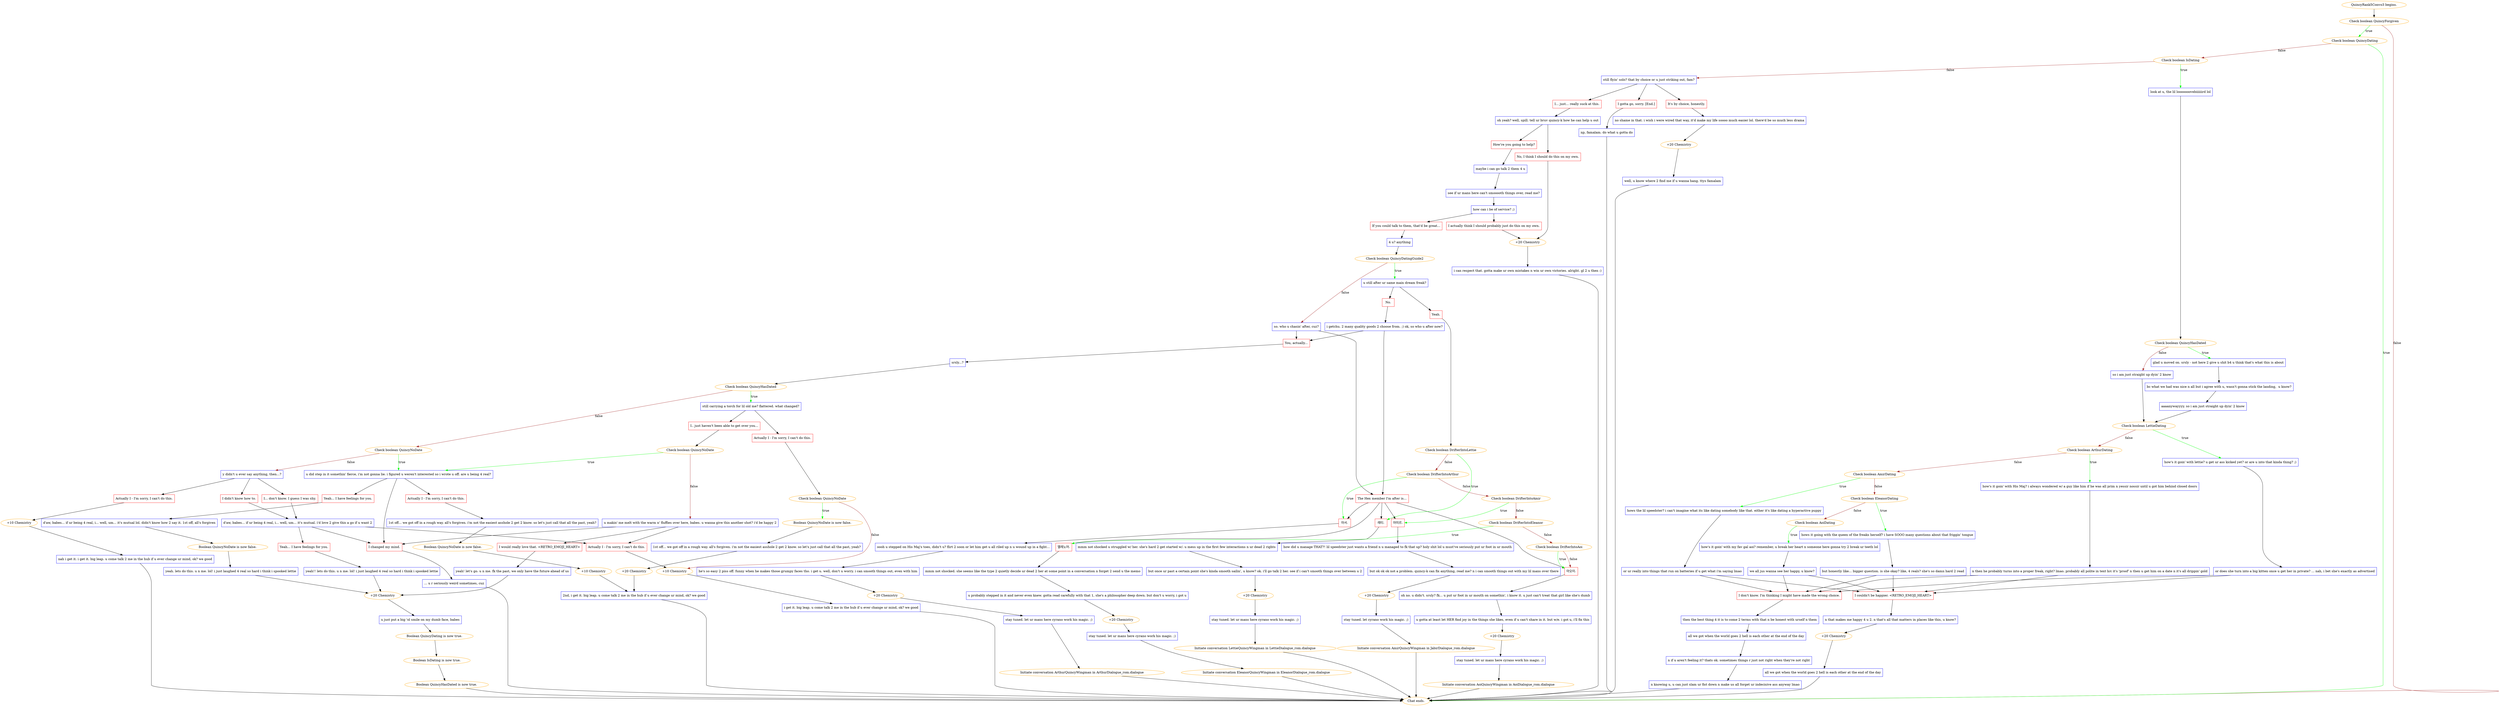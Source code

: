 digraph {
	"QuincyRank5Convo3 begins." [color=orange];
		"QuincyRank5Convo3 begins." -> j1777838566;
	j1777838566 [label="Check boolean QuincyForgiven",color=orange];
		j1777838566 -> j1114424847 [label=true,color=green];
		j1777838566 -> "Chat ends." [label=false,color=brown];
	j1114424847 [label="Check boolean QuincyDating",color=orange];
		j1114424847 -> "Chat ends." [label=true,color=green];
		j1114424847 -> j3036389292 [label=false,color=brown];
	"Chat ends." [color=orange];
	j3036389292 [label="Check boolean IsDating",color=orange];
		j3036389292 -> j750952817 [label=true,color=green];
		j3036389292 -> j1733827691 [label=false,color=brown];
	j750952817 [label="look at u, the lil looooooovebiiiiiird lol",shape=box,color=blue];
		j750952817 -> j4210153798;
	j1733827691 [label="still flyin' solo? that by choice or u just striking out, fam?",shape=box,color=blue];
		j1733827691 -> j1774899247;
		j1733827691 -> j1233834032;
		j1733827691 -> j2140448538;
	j4210153798 [label="Check boolean QuincyHasDated",color=orange];
		j4210153798 -> j684734550 [label=true,color=green];
		j4210153798 -> j758427123 [label=false,color=brown];
	j1774899247 [label="It's by choice, honestly.",shape=box,color=red];
		j1774899247 -> j3770606119;
	j1233834032 [label="I... just... really suck at this.",shape=box,color=red];
		j1233834032 -> j1298987146;
	j2140448538 [label="I gotta go, sorry. [End.]",shape=box,color=red];
		j2140448538 -> j2101093723;
	j684734550 [label="glad u moved on. srsly - not here 2 give u shit b4 u think that's what this is about",shape=box,color=blue];
		j684734550 -> j2257417862;
	j758427123 [label="so i am just straight up dyin' 2 know",shape=box,color=blue];
		j758427123 -> j4051092621;
	j3770606119 [label="no shame in that. i wish i were wired that way, it'd make my life soooo much easier lol. there'd be so much less drama",shape=box,color=blue];
		j3770606119 -> j4007478493;
	j1298987146 [label="oh yeah? well, spill. tell ur bruv quincy-k how he can help u out",shape=box,color=blue];
		j1298987146 -> j1991828850;
		j1298987146 -> j44444709;
	j2101093723 [label="np, famalam. do what u gotta do",shape=box,color=blue];
		j2101093723 -> "Chat ends.";
	j2257417862 [label="bc what we had was nice n all but i agree with u, wasn't gonna stick the landing,  u know?",shape=box,color=blue];
		j2257417862 -> j2290093114;
	j4051092621 [label="Check boolean LettieDating",color=orange];
		j4051092621 -> j1751030371 [label=true,color=green];
		j4051092621 -> j2403809706 [label=false,color=brown];
	j4007478493 [label="+20 Chemistry",color=orange];
		j4007478493 -> j2580313524;
	j1991828850 [label="How're you going to help?",shape=box,color=red];
		j1991828850 -> j4117128700;
	j44444709 [label="No, I think I should do this on my own.",shape=box,color=red];
		j44444709 -> j542744378;
	j2290093114 [label="aaaanywayyyy. so i am just straight up dyin' 2 know",shape=box,color=blue];
		j2290093114 -> j4051092621;
	j1751030371 [label="how's it goin' with lettie? u get ur ass kicked yet? or are u into that kinda thing? ;)",shape=box,color=blue];
		j1751030371 -> j1513556772;
	j2403809706 [label="Check boolean ArthurDating",color=orange];
		j2403809706 -> j3876065086 [label=true,color=green];
		j2403809706 -> j4145620795 [label=false,color=brown];
	j2580313524 [label="well, u know where 2 find me if u wanna hang. ttys famalam",shape=box,color=blue];
		j2580313524 -> "Chat ends.";
	j4117128700 [label="maybe i can go talk 2 them 4 u",shape=box,color=blue];
		j4117128700 -> j3471022238;
	j542744378 [label="+20 Chemistry",color=orange];
		j542744378 -> j1850596914;
	j1513556772 [label="or does she turn into a big kitten once u get her in private? ... nah, i bet she's exactly as advertised",shape=box,color=blue];
		j1513556772 -> j1710074962;
		j1513556772 -> j146751884;
	j3876065086 [label="how's it goin' with His Maj? i always wondered w/ a guy like him if he was all prim n yessir nossir until u got him behind closed doors",shape=box,color=blue];
		j3876065086 -> j809491710;
	j4145620795 [label="Check boolean AmirDating",color=orange];
		j4145620795 -> j970549032 [label=true,color=green];
		j4145620795 -> j1136085438 [label=false,color=brown];
	j3471022238 [label="see if ur mans here can't smooooth things over, read me?",shape=box,color=blue];
		j3471022238 -> j3614989735;
	j1850596914 [label="i can respect that. gotta make ur own mistakes n win ur own victories. alright. gl 2 u then :)",shape=box,color=blue];
		j1850596914 -> "Chat ends.";
	j1710074962 [label="I couldn't be happier. <RETRO_EMOJI_HEART>",shape=box,color=red];
		j1710074962 -> j1909511842;
	j146751884 [label="I don't know. I'm thinking I might have made the wrong choice.",shape=box,color=red];
		j146751884 -> j3354128640;
	j809491710 [label="n then he probably turns into a proper freak, right? lmao. probably all polite in text b/c it's 'proof' n then u get him on a date n it's all drippin' gold",shape=box,color=blue];
		j809491710 -> j1710074962;
		j809491710 -> j146751884;
	j970549032 [label="hows the lil speedster? i can't imagine what its like dating somebody like that. either it's like dating a hyperactive puppy",shape=box,color=blue];
		j970549032 -> j3448929;
	j1136085438 [label="Check boolean EleanorDating",color=orange];
		j1136085438 -> j4214086057 [label=true,color=green];
		j1136085438 -> j4014131363 [label=false,color=brown];
	j3614989735 [label="how can i be of service? ;)",shape=box,color=blue];
		j3614989735 -> j4206026038;
		j3614989735 -> j1523588040;
	j1909511842 [label="n that makes me happy 4 u 2. n that's all that matters in places like this, u know?",shape=box,color=blue];
		j1909511842 -> j1157238221;
	j3354128640 [label="then the best thing 4 it is to come 2 terms with that n be honest with urself n them",shape=box,color=blue];
		j3354128640 -> j905210890;
	j3448929 [label="or ur really into things that run on batteries if u get what i'm saying lmao",shape=box,color=blue];
		j3448929 -> j1710074962;
		j3448929 -> j146751884;
	j4214086057 [label="hows it going with the queen of the freaks herself? i have SOOO many questions about that friggin' tongue",shape=box,color=blue];
		j4214086057 -> j130703631;
	j4014131363 [label="Check boolean AoiDating",color=orange];
		j4014131363 -> j3788626376 [label=true,color=green];
	j4206026038 [label="If you could talk to them, that'd be great...",shape=box,color=red];
		j4206026038 -> j2378453784;
	j1523588040 [label="I actually think I should probably just do this on my own.",shape=box,color=red];
		j1523588040 -> j542744378;
	j1157238221 [label="+20 Chemistry",color=orange];
		j1157238221 -> j1507246002;
	j905210890 [label="all we got when the world goes 2 hell is each other at the end of the day",shape=box,color=blue];
		j905210890 -> j1265297614;
	j130703631 [label="but honestly like... bigger question. is she okay? like, 4 reals? she's so damn hard 2 read",shape=box,color=blue];
		j130703631 -> j1710074962;
		j130703631 -> j146751884;
	j3788626376 [label="how's it goin' with my fav gal aoi? remember, u break her heart n someone here gonna try 2 break ur teeth lol",shape=box,color=blue];
		j3788626376 -> j2509514069;
	j2378453784 [label="4 u? anything",shape=box,color=blue];
		j2378453784 -> j3498068486;
	j1507246002 [label="all we got when the world goes 2 hell is each other at the end of the day",shape=box,color=blue];
		j1507246002 -> "Chat ends.";
	j1265297614 [label="n if u aren't feeling it? thats ok. sometimes things r just not right when they're not right",shape=box,color=blue];
		j1265297614 -> j2383482060;
	j2509514069 [label="we all jus wanna see her happy, u know?",shape=box,color=blue];
		j2509514069 -> j1710074962;
		j2509514069 -> j146751884;
	j3498068486 [label="Check boolean QuincyDatingGuide2",color=orange];
		j3498068486 -> j2332894104 [label=true,color=green];
		j3498068486 -> j1385778307 [label=false,color=brown];
	j2383482060 [label="n knowing u, u can just slam ur fist down n make us all forget ur indecisive ass anyway lmao",shape=box,color=blue];
		j2383482060 -> "Chat ends.";
	j2332894104 [label="u still after ur same main dream freak?",shape=box,color=blue];
		j2332894104 -> j4191186265;
		j2332894104 -> j2939622979;
	j1385778307 [label="so. who u chasin' after, cuz?",shape=box,color=blue];
		j1385778307 -> j3361059133;
		j1385778307 -> j1234364659;
	j4191186265 [label="No.",shape=box,color=red];
		j4191186265 -> j1931222674;
	j2939622979 [label="Yeah.",shape=box,color=red];
		j2939622979 -> j2151359220;
	j3361059133 [label="The Hex member I'm after is...",shape=box,color=red];
		j3361059133 -> j2484844557;
		j3361059133 -> j3540865784;
		j3361059133 -> j4197481503;
		j3361059133 -> j566235469;
		j3361059133 -> j2708634683;
	j1234364659 [label="You, actually...",shape=box,color=red];
		j1234364659 -> j311309267;
	j1931222674 [label="i getchu. 2 many quality goods 2 choose from. ;) ok, so who u after now?",shape=box,color=blue];
		j1931222674 -> j3361059133;
		j1931222674 -> j1234364659;
	j2151359220 [label="Check boolean DrifterIntoLettie",color=orange];
		j2151359220 -> j2484844557 [label=true,color=green];
		j2151359220 -> j4136109529 [label=false,color=brown];
	j2484844557 [label="레티.",shape=box,color=red];
		j2484844557 -> j3041352402;
	j3540865784 [label="아서.",shape=box,color=red];
		j3540865784 -> j2548191580;
	j4197481503 [label="아미르.",shape=box,color=red];
		j4197481503 -> j2610997598;
	j566235469 [label="엘레노어.",shape=box,color=red];
		j566235469 -> j1203718738;
	j2708634683 [label="아오이.",shape=box,color=red];
		j2708634683 -> j1373282872;
	j311309267 [label="srsly...?",shape=box,color=blue];
		j311309267 -> j2390964830;
	j4136109529 [label="Check boolean DrifterIntoArthur",color=orange];
		j4136109529 -> j3540865784 [label=true,color=green];
		j4136109529 -> j1182576796 [label=false,color=brown];
	j3041352402 [label="mmm not shocked u struggled w/ her. she's hard 2 get started w/. u mess up in the first few interactions n ur dead 2 rights",shape=box,color=blue];
		j3041352402 -> j538595242;
	j2548191580 [label="oooh u stepped on His Maj's toes, didn't u? flirt 2 soon or let him get u all riled up n u wound up in a fight...",shape=box,color=blue];
		j2548191580 -> j993129283;
	j2610997598 [label="how did u manage THAT?! lil speedster just wants a friend n u managed to fk that up? holy shit lol u must've seriously put ur foot in ur mouth",shape=box,color=blue];
		j2610997598 -> j89586324;
	j1203718738 [label="mmm not shocked. she seems like the type 2 quietly decide ur dead 2 her at some point in a conversation n forget 2 send u the memo",shape=box,color=blue];
		j1203718738 -> j2540003201;
	j1373282872 [label="oh no. u didn't. srsly? fk... u put ur foot in ur mouth on somethin', i know it. u just can't treat that girl like she's dumb",shape=box,color=blue];
		j1373282872 -> j4088714478;
	j2390964830 [label="Check boolean QuincyHasDated",color=orange];
		j2390964830 -> j3940114367 [label=true,color=green];
		j2390964830 -> j1969481395 [label=false,color=brown];
	j1182576796 [label="Check boolean DrifterIntoAmir",color=orange];
		j1182576796 -> j4197481503 [label=true,color=green];
		j1182576796 -> j2885855778 [label=false,color=brown];
	j538595242 [label="but once ur past a certain point she's kinda smooth sailin', u know? ok. i'll go talk 2 her. see if i can't smooth things over between u 2",shape=box,color=blue];
		j538595242 -> j2846281467;
	j993129283 [label="he's so easy 2 piss off. funny when he makes those grumpy faces tho. i get u. well, don't u worry. i can smooth things out, even with him",shape=box,color=blue];
		j993129283 -> j2086998138;
	j89586324 [label="but ok ok ok not a problem. quincy-k can fix anything, read me? n i can smooth things out with my lil mans over there",shape=box,color=blue];
		j89586324 -> j3871370230;
	j2540003201 [label="u probably stepped in it and never even knew. gotta read carefully with that 1, she's a philosopher deep down. but don't u worry, i got u",shape=box,color=blue];
		j2540003201 -> j3538855873;
	j4088714478 [label="u gotta at least let HER find joy in the things she likes, even if u can't share in it. but w/e. i got u, i'll fix this",shape=box,color=blue];
		j4088714478 -> j3156620662;
	j3940114367 [label="still carrying a torch for lil old me? flattered. what changed?",shape=box,color=blue];
		j3940114367 -> j4046852468;
		j3940114367 -> j674013752;
	j1969481395 [label="Check boolean QuincyNoDate",color=orange];
		j1969481395 -> j3790624736 [label=true,color=green];
		j1969481395 -> j251759942 [label=false,color=brown];
	j2885855778 [label="Check boolean DrifterIntoEleanor",color=orange];
		j2885855778 -> j566235469 [label=true,color=green];
		j2885855778 -> j3198657663 [label=false,color=brown];
	j2846281467 [label="+20 Chemistry",color=orange];
		j2846281467 -> j855707932;
	j2086998138 [label="+20 Chemistry",color=orange];
		j2086998138 -> j3740828310;
	j3871370230 [label="+20 Chemistry",color=orange];
		j3871370230 -> j111937339;
	j3538855873 [label="+20 Chemistry",color=orange];
		j3538855873 -> j90613565;
	j3156620662 [label="+20 Chemistry",color=orange];
		j3156620662 -> j1212642668;
	j4046852468 [label="I.. just haven't been able to get over you...",shape=box,color=red];
		j4046852468 -> j1466706628;
	j674013752 [label="Actually I - I'm sorry, I can't do this.",shape=box,color=red];
		j674013752 -> j2840203252;
	j3790624736 [label="u did step in it somethin' fierce, i'm not gonna lie. i figured u weren't interested so i wrote u off. are u being 4 real?",shape=box,color=blue];
		j3790624736 -> j2114929061;
		j3790624736 -> j2895343053;
		j3790624736 -> j2247197995;
	j251759942 [label="y didn't u ever say anything, then...?",shape=box,color=blue];
		j251759942 -> j961247329;
		j251759942 -> j2195412232;
		j251759942 -> j614306665;
	j3198657663 [label="Check boolean DrifterIntoAoi",color=orange];
		j3198657663 -> j2708634683 [label=true,color=green];
		j3198657663 -> j2708634683 [label=false,color=brown];
	j855707932 [label="stay tuned. let ur mans here cyrano work his magic. ;)",shape=box,color=blue];
		j855707932 -> "Initiate conversation LettieQuincyWingman in LettieDialogue_rom.dialogue";
	j3740828310 [label="stay tuned. let ur mans here cyrano work his magic. ;)",shape=box,color=blue];
		j3740828310 -> "Initiate conversation ArthurQuincyWingman in ArthurDialogue_rom.dialogue";
	j111937339 [label="stay tuned. let cyrano work his magic. ;)",shape=box,color=blue];
		j111937339 -> "Initiate conversation AmirQuincyWingman in JabirDialogue_rom.dialogue";
	j90613565 [label="stay tuned. let ur mans here cyrano work his magic. ;)",shape=box,color=blue];
		j90613565 -> "Initiate conversation EleanorQuincyWingman in EleanorDialogue_rom.dialogue";
	j1212642668 [label="stay tuned. let ur mans here cyrano work his magic. ;)",shape=box,color=blue];
		j1212642668 -> "Initiate conversation AoiQuincyWingman in AoiDialogue_rom.dialogue";
	j1466706628 [label="Check boolean QuincyNoDate",color=orange];
		j1466706628 -> j3790624736 [label=true,color=green];
		j1466706628 -> j1856338757 [label=false,color=brown];
	j2840203252 [label="Check boolean QuincyNoDate",color=orange];
		j2840203252 -> j476263467 [label=true,color=green];
		j2840203252 -> j2192053137 [label=false,color=brown];
	j2114929061 [label="Yeah... I have feelings for you.",shape=box,color=red];
		j2114929061 -> j3360876173;
	j2895343053 [label="Actually I - I'm sorry, I can't do this.",shape=box,color=red];
		j2895343053 -> j2687750963;
	j2247197995 [label="I changed my mind.",shape=box,color=red];
		j2247197995 -> j2992544242;
	j961247329 [label="I... don't know. I guess I was shy.",shape=box,color=red];
		j961247329 -> j2676573714;
	j2195412232 [label="I didn't know how to.",shape=box,color=red];
		j2195412232 -> j2676573714;
	j614306665 [label="Actually I - I'm sorry, I can't do this.",shape=box,color=red];
		j614306665 -> j2194471140;
	"Initiate conversation LettieQuincyWingman in LettieDialogue_rom.dialogue" [label="Initiate conversation LettieQuincyWingman in LettieDialogue_rom.dialogue",color=orange];
		"Initiate conversation LettieQuincyWingman in LettieDialogue_rom.dialogue" -> "Chat ends.";
	"Initiate conversation ArthurQuincyWingman in ArthurDialogue_rom.dialogue" [label="Initiate conversation ArthurQuincyWingman in ArthurDialogue_rom.dialogue",color=orange];
		"Initiate conversation ArthurQuincyWingman in ArthurDialogue_rom.dialogue" -> "Chat ends.";
	"Initiate conversation AmirQuincyWingman in JabirDialogue_rom.dialogue" [label="Initiate conversation AmirQuincyWingman in JabirDialogue_rom.dialogue",color=orange];
		"Initiate conversation AmirQuincyWingman in JabirDialogue_rom.dialogue" -> "Chat ends.";
	"Initiate conversation EleanorQuincyWingman in EleanorDialogue_rom.dialogue" [label="Initiate conversation EleanorQuincyWingman in EleanorDialogue_rom.dialogue",color=orange];
		"Initiate conversation EleanorQuincyWingman in EleanorDialogue_rom.dialogue" -> "Chat ends.";
	"Initiate conversation AoiQuincyWingman in AoiDialogue_rom.dialogue" [label="Initiate conversation AoiQuincyWingman in AoiDialogue_rom.dialogue",color=orange];
		"Initiate conversation AoiQuincyWingman in AoiDialogue_rom.dialogue" -> "Chat ends.";
	j1856338757 [label="u makin' me melt with the warm n' fluffies over here, babes. u wanna give this another shot? i'd be happy 2",shape=box,color=blue];
		j1856338757 -> j2428576245;
		j1856338757 -> j592694094;
		j1856338757 -> j2247197995;
	j476263467 [label="Boolean QuincyNoDate is now false.",color=orange];
		j476263467 -> j4029875745;
	j2192053137 [label="+10 Chemistry",color=orange];
		j2192053137 -> j3247893665;
	j3360876173 [label="d'aw, babes... if ur being 4 real, i... well, um... it's mutual lol. didn't know how 2 say it. 1st off, all's forgiven",shape=box,color=blue];
		j3360876173 -> j2140245571;
	j2687750963 [label="1st off... we got off in a rough way. all's forgiven. i'm not the easiest asshole 2 get 2 know. so let's just call that all the past, yeah?",shape=box,color=blue];
		j2687750963 -> j3650794583;
	j2992544242 [label="... u r seriously weird sometimes, cuz",shape=box,color=blue];
		j2992544242 -> "Chat ends.";
	j2676573714 [label="d'aw, babes... if ur being 4 real, i... well, um... it's mutual. i'd love 2 give this a go if u want 2",shape=box,color=blue];
		j2676573714 -> j1379619207;
		j2676573714 -> j592694094;
		j2676573714 -> j2247197995;
	j2194471140 [label="+10 Chemistry",color=orange];
		j2194471140 -> j1481916500;
	j2428576245 [label="I would really love that. <RETRO_EMOJI_HEART>",shape=box,color=red];
		j2428576245 -> j675971043;
	j592694094 [label="Actually I - I'm sorry, I can't do this.",shape=box,color=red];
		j592694094 -> j2192053137;
	j4029875745 [label="1st off... we got off in a rough way. all's forgiven. i'm not the easiest asshole 2 get 2 know. so let's just call that all the past, yeah?",shape=box,color=blue];
		j4029875745 -> j1327162448;
	j3247893665 [label="i get it. big leap. u come talk 2 me in the hub if u ever change ur mind, ok? we good",shape=box,color=blue];
		j3247893665 -> "Chat ends.";
	j2140245571 [label="Boolean QuincyNoDate is now false.",color=orange];
		j2140245571 -> j2843261451;
	j3650794583 [label="Boolean QuincyNoDate is now false.",color=orange];
		j3650794583 -> j1744674304;
	j1379619207 [label="Yeah... I have feelings for you.",shape=box,color=red];
		j1379619207 -> j352169740;
	j1481916500 [label="nah i get it. i get it. big leap. u come talk 2 me in the hub if u ever change ur mind, ok? we good",shape=box,color=blue];
		j1481916500 -> "Chat ends.";
	j675971043 [label="yeah! let's go. u n me. fk the past, we only have the future ahead of us",shape=box,color=blue];
		j675971043 -> j3272073242;
	j1327162448 [label="+20 Chemistry",color=orange];
		j1327162448 -> j2866300234;
	j2843261451 [label="yeah. lets do this. u n me. lol! i just laughed 4 real so hard i think i spooked lettie",shape=box,color=blue];
		j2843261451 -> j3272073242;
	j1744674304 [label="+10 Chemistry",color=orange];
		j1744674304 -> j2866300234;
	j352169740 [label="yeah!! lets do this. u n me. lol! i just laughed 4 real so hard i think i spooked lettie",shape=box,color=blue];
		j352169740 -> j3272073242;
	j3272073242 [label="+20 Chemistry",color=orange];
		j3272073242 -> j1716383290;
	j2866300234 [label="2nd, i get it. big leap. u come talk 2 me in the hub if u ever change ur mind, ok? we good",shape=box,color=blue];
		j2866300234 -> "Chat ends.";
	j1716383290 [label="u just put a big 'ol smile on my dumb face, babes",shape=box,color=blue];
		j1716383290 -> j2142582358;
	j2142582358 [label="Boolean QuincyDating is now true.",color=orange];
		j2142582358 -> j298934775;
	j298934775 [label="Boolean IsDating is now true.",color=orange];
		j298934775 -> j1145642415;
	j1145642415 [label="Boolean QuincyHasDated is now true.",color=orange];
		j1145642415 -> "Chat ends.";
}